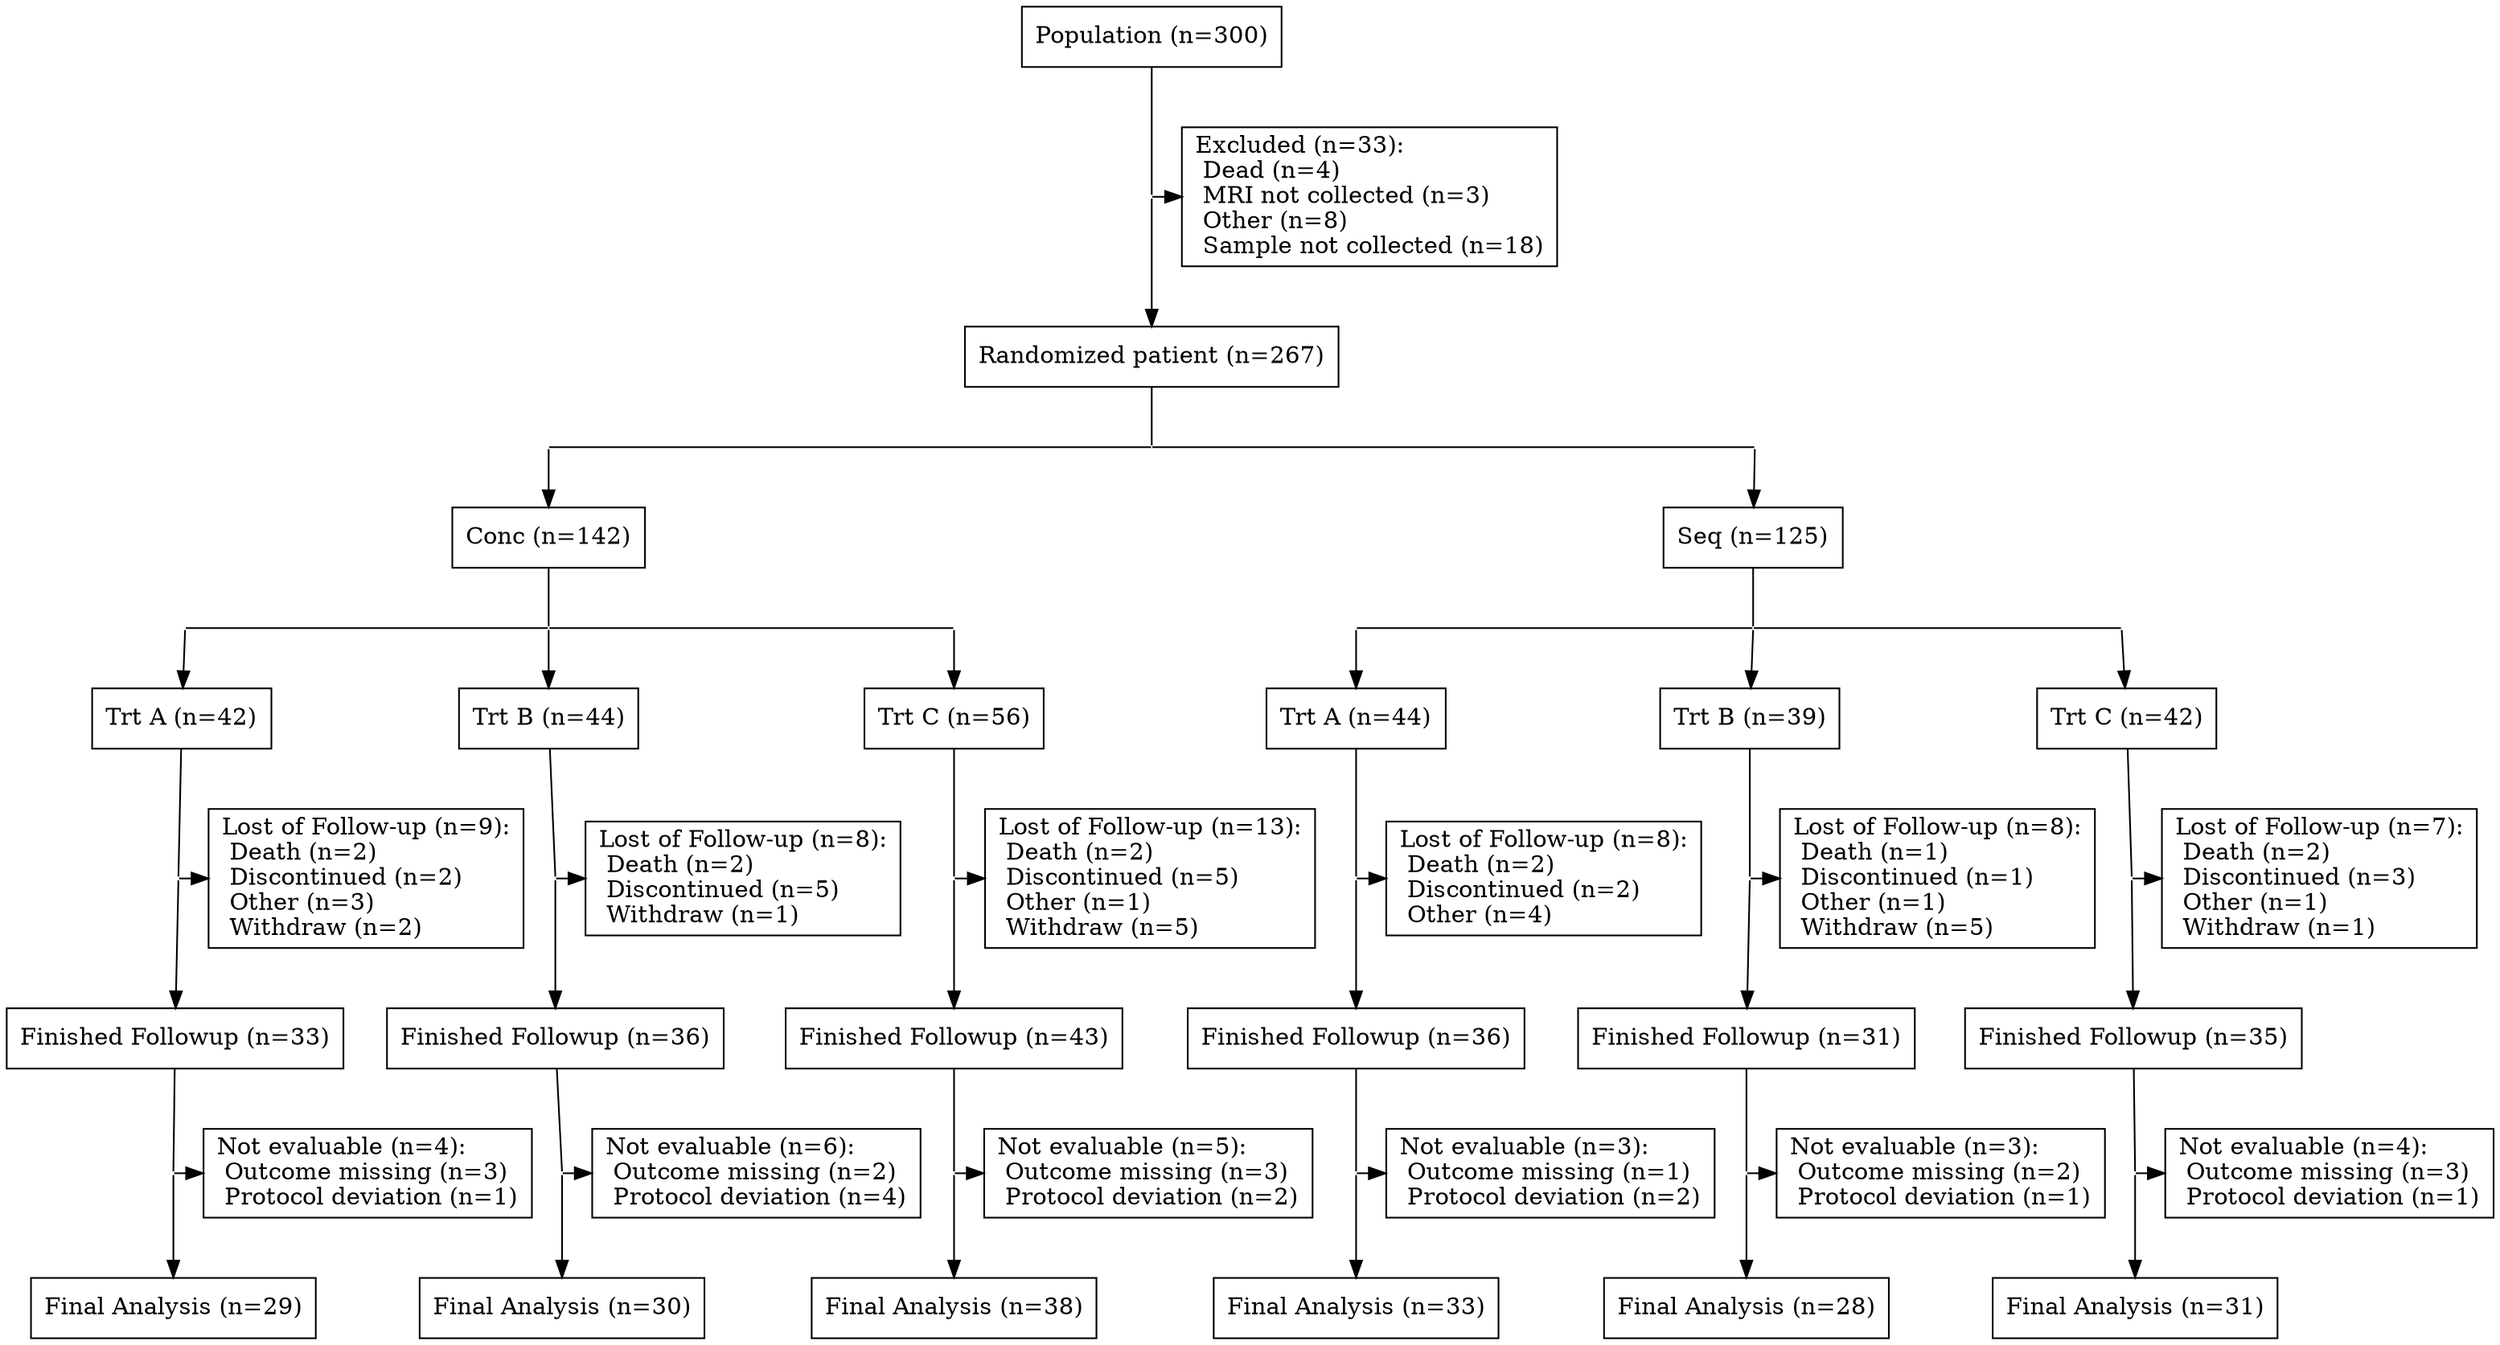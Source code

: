 digraph consort_diagram {
  graph [layout = dot]





# node definitions with substituted label text
  node [shape = rectangle, fillcolor = Biege, style="", fillcolor = "", color = ""]

node1 [label = "Population (n=300)"]
node2 [label = "Excluded (n=33):\l Dead (n=4)\l MRI not collected (n=3)\l Other (n=8)\l Sample not collected (n=18)\l"]
node3 [label = "Randomized patient (n=267)"]
node4 [label = "Conc (n=142)"]
node5 [label = "Seq (n=125)"]
node6 [label = "Trt A (n=42)"]
node7 [label = "Trt B (n=44)"]
node8 [label = "Trt C (n=56)"]
node9 [label = "Trt A (n=44)"]
node10 [label = "Trt B (n=39)"]
node11 [label = "Trt C (n=42)"]
node12 [label = "Lost of Follow-up (n=9):\l Death (n=2)\l Discontinued (n=2)\l Other (n=3)\l Withdraw (n=2)\l"]
node13 [label = "Lost of Follow-up (n=8):\l Death (n=2)\l Discontinued (n=5)\l Withdraw (n=1)\l"]
node14 [label = "Lost of Follow-up (n=13):\l Death (n=2)\l Discontinued (n=5)\l Other (n=1)\l Withdraw (n=5)\l"]
node15 [label = "Lost of Follow-up (n=8):\l Death (n=2)\l Discontinued (n=2)\l Other (n=4)\l"]
node16 [label = "Lost of Follow-up (n=8):\l Death (n=1)\l Discontinued (n=1)\l Other (n=1)\l Withdraw (n=5)\l"]
node17 [label = "Lost of Follow-up (n=7):\l Death (n=2)\l Discontinued (n=3)\l Other (n=1)\l Withdraw (n=1)\l"]
node18 [label = "Finished Followup (n=33)"]
node19 [label = "Finished Followup (n=36)"]
node20 [label = "Finished Followup (n=43)"]
node21 [label = "Finished Followup (n=36)"]
node22 [label = "Finished Followup (n=31)"]
node23 [label = "Finished Followup (n=35)"]
node24 [label = "Not evaluable (n=4):\l Outcome missing (n=3)\l Protocol deviation (n=1)\l"]
node25 [label = "Not evaluable (n=6):\l Outcome missing (n=2)\l Protocol deviation (n=4)\l"]
node26 [label = "Not evaluable (n=5):\l Outcome missing (n=3)\l Protocol deviation (n=2)\l"]
node27 [label = "Not evaluable (n=3):\l Outcome missing (n=1)\l Protocol deviation (n=2)\l"]
node28 [label = "Not evaluable (n=3):\l Outcome missing (n=2)\l Protocol deviation (n=1)\l"]
node29 [label = "Not evaluable (n=4):\l Outcome missing (n=3)\l Protocol deviation (n=1)\l"]
node30 [label = "Final Analysis (n=29)"]
node31 [label = "Final Analysis (n=30)"]
node32 [label = "Final Analysis (n=38)"]
node33 [label = "Final Analysis (n=33)"]
node34 [label = "Final Analysis (n=28)"]
node35 [label = "Final Analysis (n=31)"]


## Invisible point node for joints

node [shape = point, width = 0, style=invis]

P1 P2 P3 P4 P5 P6 P7 P8 P9 P10 P11 P12 P13 P14 P15 P16 P17 P18 P19 P20 P21 P22

subgraph {
  rank = same; rankdir = LR; node1;
  }
subgraph {
  rank = same; rankdir = LR; P1; node2;
  }
subgraph {
  rank = same; rankdir = LR; P2; P3; P4;
  }
subgraph {
  rank = same; rankdir = LR; node4; node5;
  }
subgraph {
  rank = same; rankdir = LR; P5; P6; P7; P8; P9; P10;
  }
subgraph {
  rank = same; rankdir = LR; node6; node7; node8; node9; node10; node11;
  }
subgraph {
  rank = same; rankdir = LR; P11; node12;
  }
subgraph {
  rank = same; rankdir = LR; node18; node19; node20; node21; node22; node23;
  }
subgraph {
  rank = same; rankdir = LR; node12; node13; node14; node15; node16; node17;
  }
subgraph {
  rank = same; rankdir = LR; P12; node13;
  }
subgraph {
  rank = same; rankdir = LR; P13; node14;
  }
subgraph {
  rank = same; rankdir = LR; P14; node15;
  }
subgraph {
  rank = same; rankdir = LR; P15; node16;
  }
subgraph {
  rank = same; rankdir = LR; P16; node17;
  }
subgraph {
  rank = same; rankdir = LR; P17; node24;
  }
subgraph {
  rank = same; rankdir = LR; node30; node31; node32; node33; node34; node35;
  }
subgraph {
  rank = same; rankdir = LR; node24; node25; node26; node27; node28; node29;
  }
subgraph {
  rank = same; rankdir = LR; P18; node25;
  }
subgraph {
  rank = same; rankdir = LR; P19; node26;
  }
subgraph {
  rank = same; rankdir = LR; P20; node27;
  }
subgraph {
  rank = same; rankdir = LR; P21; node28;
  }
subgraph {
  rank = same; rankdir = LR; P22; node29;
  }

edge[style=""];

node1 -> P1 [arrowhead = none];
P1 -> node2;
P1 -> node3;
node3 -> P3 [arrowhead = none];
P2 -> node4;
P4 -> node5;
P2 -> P3 -> P4 [arrowhead = none, minlen = 20.4];
node4 -> P6 [arrowhead = none];
P5 -> node6;
P6 -> node7;
P7 -> node8;
P5 -> P6 -> P7 [arrowhead = none, minlen = 12.0];
node5 -> P9 [arrowhead = none];
P8 -> node9;
P9 -> node10;
P10 -> node11;
P8 -> P9 -> P10 [arrowhead = none, minlen = 12.0];
P7 -> P8 [style=invis];
node6 -> P11 [arrowhead = none];
P11 -> node12;
P11 -> node18;
node7 -> P12 [arrowhead = none];
P12 -> node13;
P12 -> node19;
node8 -> P13 [arrowhead = none];
P13 -> node14;
P13 -> node20;
node9 -> P14 [arrowhead = none];
P14 -> node15;
P14 -> node21;
node10 -> P15 [arrowhead = none];
P15 -> node16;
P15 -> node22;
node11 -> P16 [arrowhead = none];
P16 -> node17;
P16 -> node23;
node18 -> P17 [arrowhead = none];
P17 -> node24;
P17 -> node30;
node19 -> P18 [arrowhead = none];
P18 -> node25;
P18 -> node31;
node20 -> P19 [arrowhead = none];
P19 -> node26;
P19 -> node32;
node21 -> P20 [arrowhead = none];
P20 -> node27;
P20 -> node33;
node22 -> P21 [arrowhead = none];
P21 -> node28;
P21 -> node34;
node23 -> P22 [arrowhead = none];
P22 -> node29;
P22 -> node35;


}
